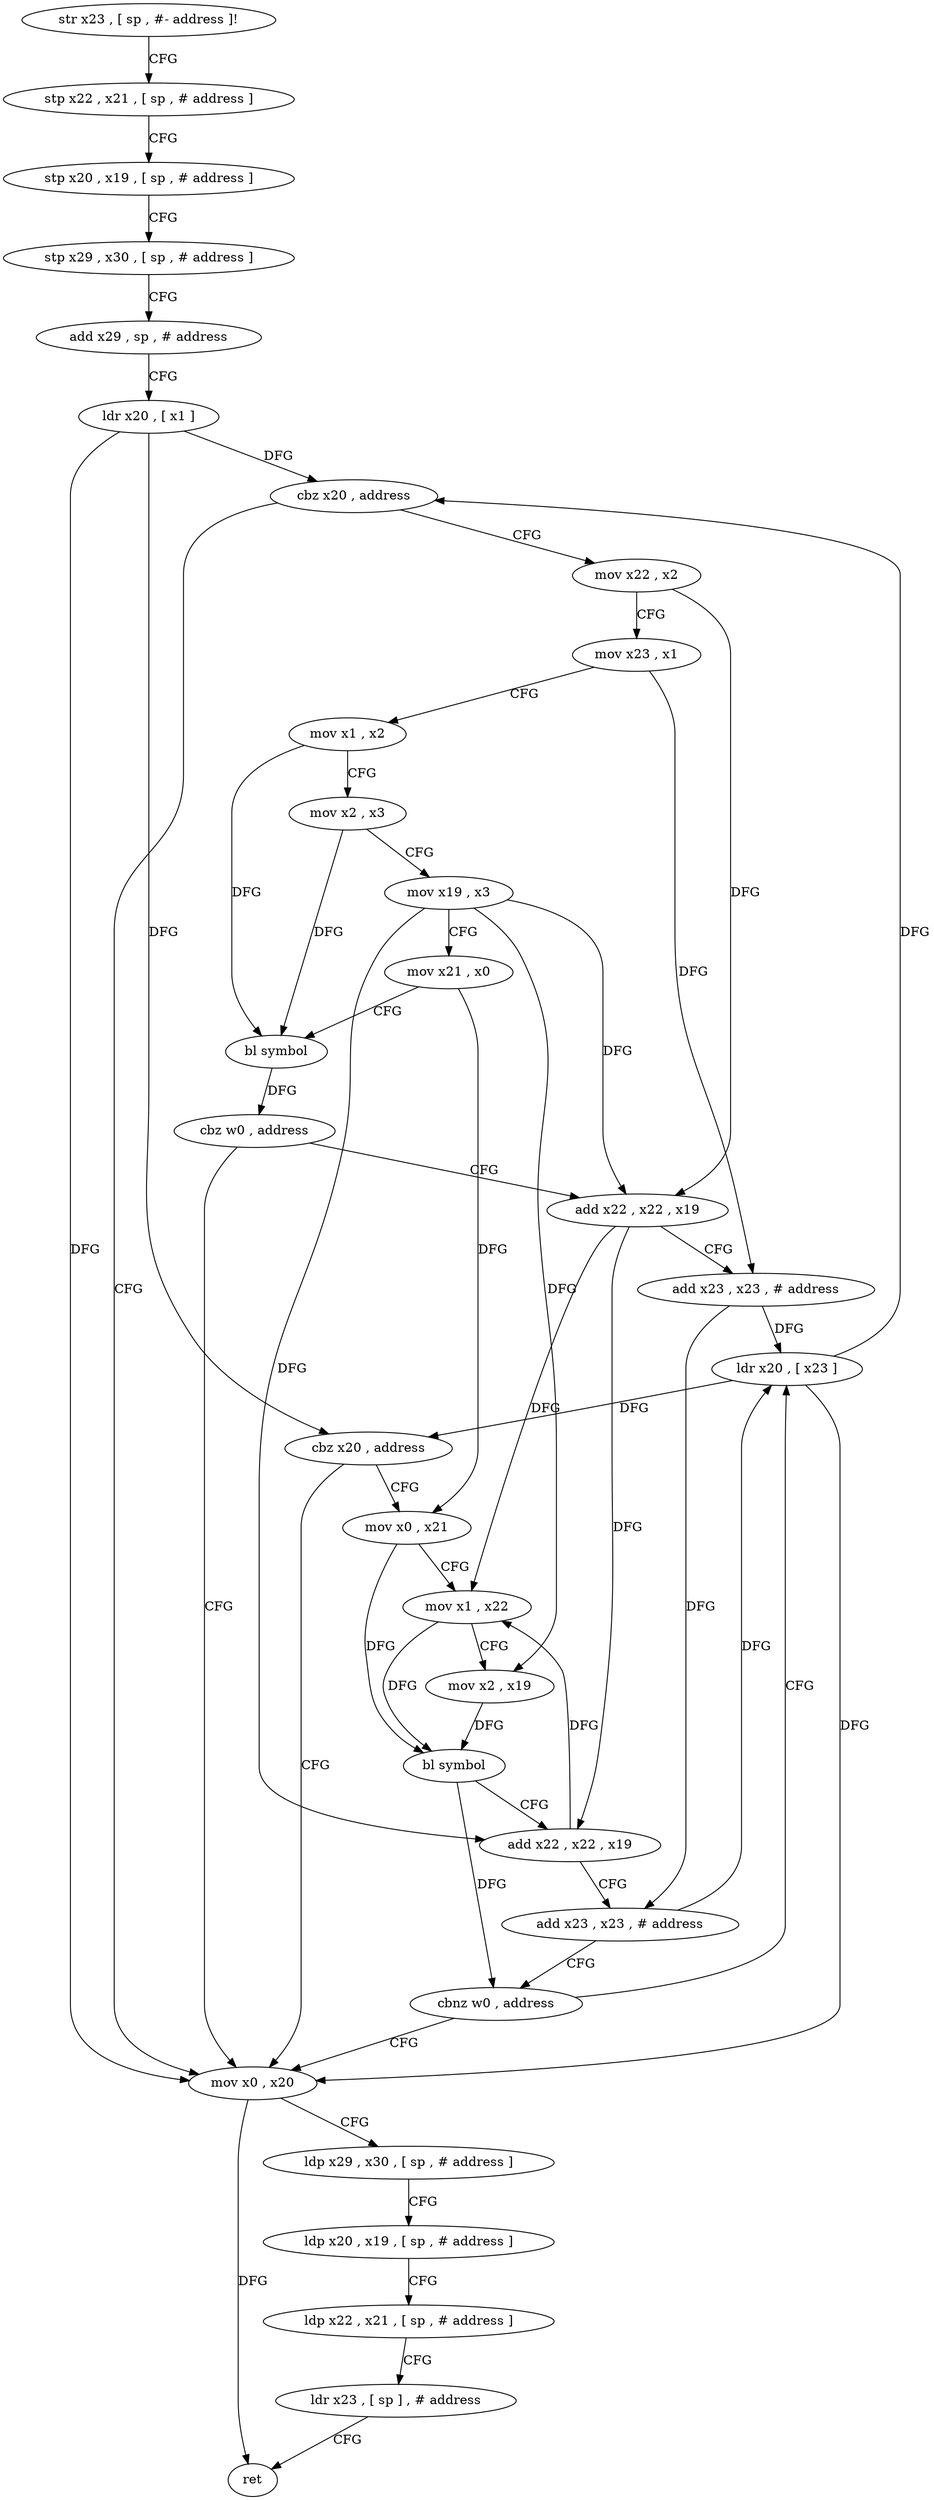 digraph "func" {
"4223060" [label = "str x23 , [ sp , #- address ]!" ]
"4223064" [label = "stp x22 , x21 , [ sp , # address ]" ]
"4223068" [label = "stp x20 , x19 , [ sp , # address ]" ]
"4223072" [label = "stp x29 , x30 , [ sp , # address ]" ]
"4223076" [label = "add x29 , sp , # address" ]
"4223080" [label = "ldr x20 , [ x1 ]" ]
"4223084" [label = "cbz x20 , address" ]
"4223164" [label = "mov x0 , x20" ]
"4223088" [label = "mov x22 , x2" ]
"4223168" [label = "ldp x29 , x30 , [ sp , # address ]" ]
"4223172" [label = "ldp x20 , x19 , [ sp , # address ]" ]
"4223176" [label = "ldp x22 , x21 , [ sp , # address ]" ]
"4223180" [label = "ldr x23 , [ sp ] , # address" ]
"4223184" [label = "ret" ]
"4223092" [label = "mov x23 , x1" ]
"4223096" [label = "mov x1 , x2" ]
"4223100" [label = "mov x2 , x3" ]
"4223104" [label = "mov x19 , x3" ]
"4223108" [label = "mov x21 , x0" ]
"4223112" [label = "bl symbol" ]
"4223116" [label = "cbz w0 , address" ]
"4223120" [label = "add x22 , x22 , x19" ]
"4223124" [label = "add x23 , x23 , # address" ]
"4223128" [label = "ldr x20 , [ x23 ]" ]
"4223136" [label = "mov x0 , x21" ]
"4223140" [label = "mov x1 , x22" ]
"4223144" [label = "mov x2 , x19" ]
"4223148" [label = "bl symbol" ]
"4223152" [label = "add x22 , x22 , x19" ]
"4223156" [label = "add x23 , x23 , # address" ]
"4223160" [label = "cbnz w0 , address" ]
"4223132" [label = "cbz x20 , address" ]
"4223060" -> "4223064" [ label = "CFG" ]
"4223064" -> "4223068" [ label = "CFG" ]
"4223068" -> "4223072" [ label = "CFG" ]
"4223072" -> "4223076" [ label = "CFG" ]
"4223076" -> "4223080" [ label = "CFG" ]
"4223080" -> "4223084" [ label = "DFG" ]
"4223080" -> "4223164" [ label = "DFG" ]
"4223080" -> "4223132" [ label = "DFG" ]
"4223084" -> "4223164" [ label = "CFG" ]
"4223084" -> "4223088" [ label = "CFG" ]
"4223164" -> "4223168" [ label = "CFG" ]
"4223164" -> "4223184" [ label = "DFG" ]
"4223088" -> "4223092" [ label = "CFG" ]
"4223088" -> "4223120" [ label = "DFG" ]
"4223168" -> "4223172" [ label = "CFG" ]
"4223172" -> "4223176" [ label = "CFG" ]
"4223176" -> "4223180" [ label = "CFG" ]
"4223180" -> "4223184" [ label = "CFG" ]
"4223092" -> "4223096" [ label = "CFG" ]
"4223092" -> "4223124" [ label = "DFG" ]
"4223096" -> "4223100" [ label = "CFG" ]
"4223096" -> "4223112" [ label = "DFG" ]
"4223100" -> "4223104" [ label = "CFG" ]
"4223100" -> "4223112" [ label = "DFG" ]
"4223104" -> "4223108" [ label = "CFG" ]
"4223104" -> "4223120" [ label = "DFG" ]
"4223104" -> "4223144" [ label = "DFG" ]
"4223104" -> "4223152" [ label = "DFG" ]
"4223108" -> "4223112" [ label = "CFG" ]
"4223108" -> "4223136" [ label = "DFG" ]
"4223112" -> "4223116" [ label = "DFG" ]
"4223116" -> "4223164" [ label = "CFG" ]
"4223116" -> "4223120" [ label = "CFG" ]
"4223120" -> "4223124" [ label = "CFG" ]
"4223120" -> "4223140" [ label = "DFG" ]
"4223120" -> "4223152" [ label = "DFG" ]
"4223124" -> "4223128" [ label = "DFG" ]
"4223124" -> "4223156" [ label = "DFG" ]
"4223128" -> "4223132" [ label = "DFG" ]
"4223128" -> "4223084" [ label = "DFG" ]
"4223128" -> "4223164" [ label = "DFG" ]
"4223136" -> "4223140" [ label = "CFG" ]
"4223136" -> "4223148" [ label = "DFG" ]
"4223140" -> "4223144" [ label = "CFG" ]
"4223140" -> "4223148" [ label = "DFG" ]
"4223144" -> "4223148" [ label = "DFG" ]
"4223148" -> "4223152" [ label = "CFG" ]
"4223148" -> "4223160" [ label = "DFG" ]
"4223152" -> "4223156" [ label = "CFG" ]
"4223152" -> "4223140" [ label = "DFG" ]
"4223156" -> "4223160" [ label = "CFG" ]
"4223156" -> "4223128" [ label = "DFG" ]
"4223160" -> "4223128" [ label = "CFG" ]
"4223160" -> "4223164" [ label = "CFG" ]
"4223132" -> "4223164" [ label = "CFG" ]
"4223132" -> "4223136" [ label = "CFG" ]
}

